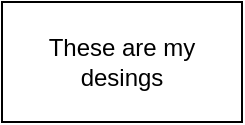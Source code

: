 <mxfile>
    <diagram id="90Lc7YgK7ly475PdlAuU" name="Page-1">
        <mxGraphModel dx="576" dy="819" grid="1" gridSize="10" guides="1" tooltips="1" connect="1" arrows="1" fold="1" page="1" pageScale="1" pageWidth="850" pageHeight="1100" math="0" shadow="0">
            <root>
                <mxCell id="0"/>
                <mxCell id="1" parent="0"/>
                <mxCell id="2" value="These are my desings" style="whiteSpace=wrap;html=1;" vertex="1" parent="1">
                    <mxGeometry x="240" y="390" width="120" height="60" as="geometry"/>
                </mxCell>
            </root>
        </mxGraphModel>
    </diagram>
</mxfile>